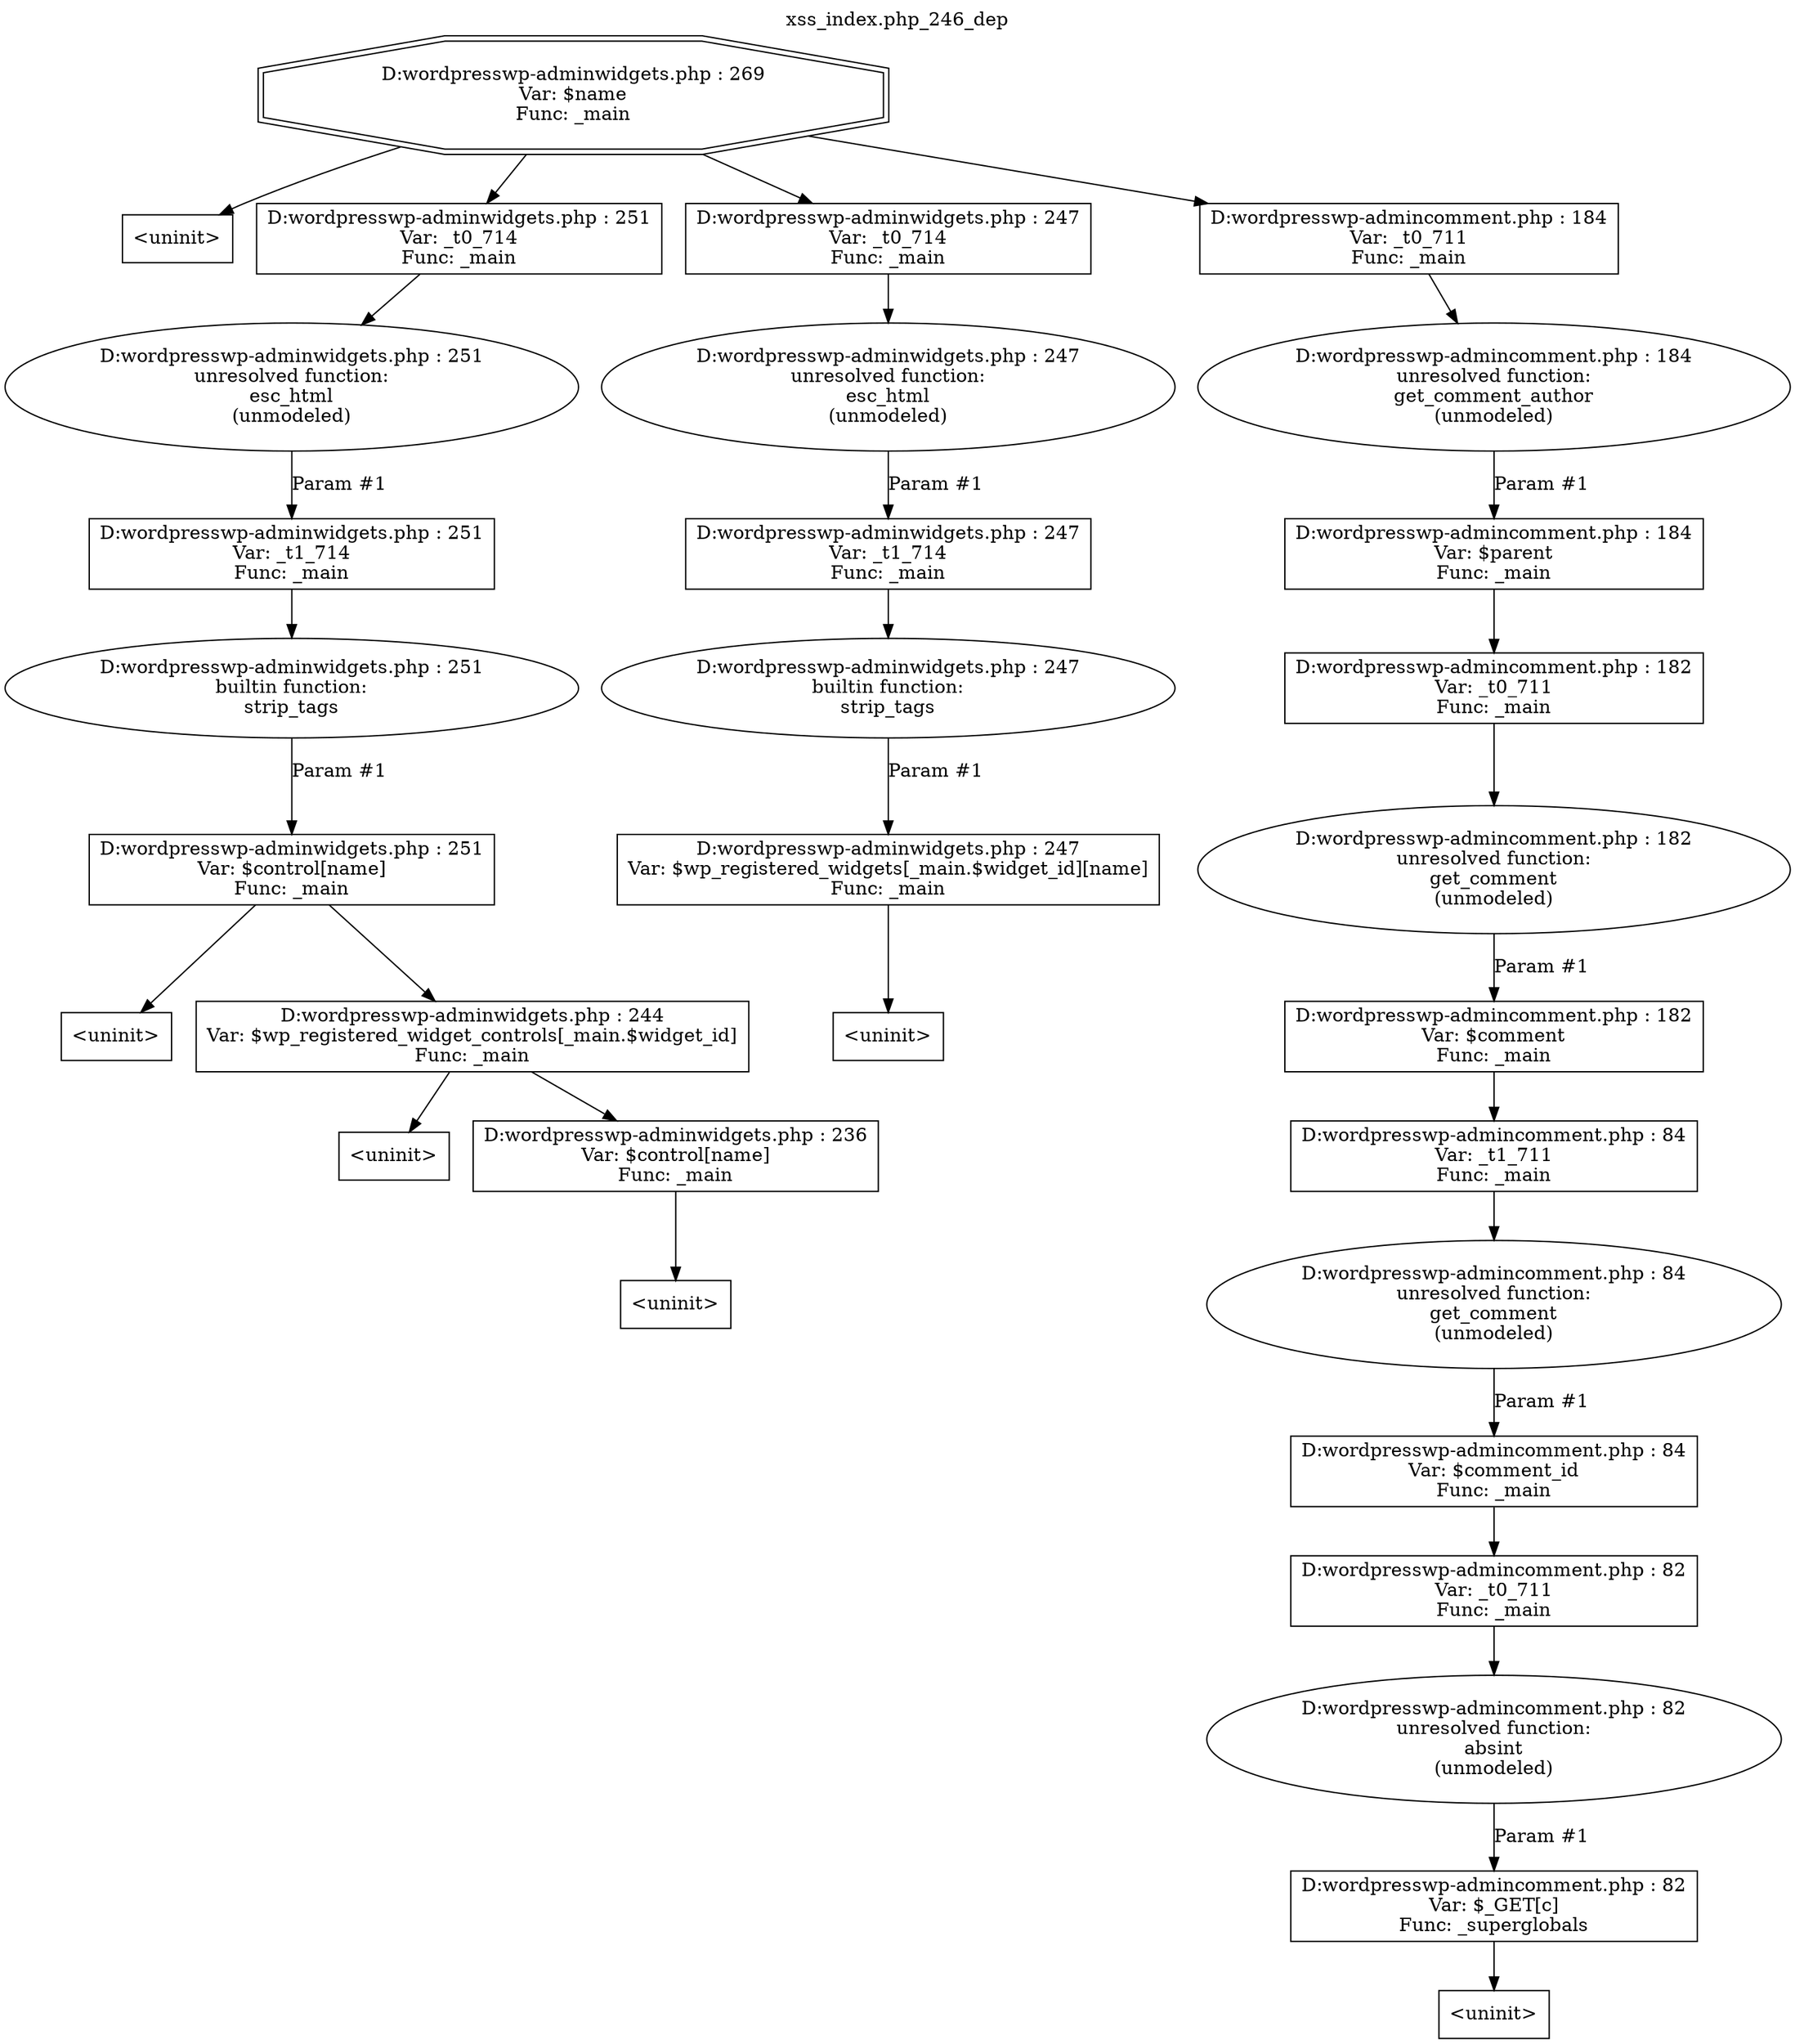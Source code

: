 digraph cfg {
  label="xss_index.php_246_dep";
  labelloc=t;
  n1 [shape=doubleoctagon, label="D:\wordpress\wp-admin\widgets.php : 269\nVar: $name\nFunc: _main\n"];
  n2 [shape=box, label="<uninit>"];
  n3 [shape=box, label="D:\wordpress\wp-admin\widgets.php : 251\nVar: _t0_714\nFunc: _main\n"];
  n4 [shape=ellipse, label="D:\wordpress\wp-admin\widgets.php : 251\nunresolved function:\nesc_html\n(unmodeled)\n"];
  n5 [shape=box, label="D:\wordpress\wp-admin\widgets.php : 251\nVar: _t1_714\nFunc: _main\n"];
  n6 [shape=ellipse, label="D:\wordpress\wp-admin\widgets.php : 251\nbuiltin function:\nstrip_tags\n"];
  n7 [shape=box, label="D:\wordpress\wp-admin\widgets.php : 251\nVar: $control[name]\nFunc: _main\n"];
  n8 [shape=box, label="<uninit>"];
  n9 [shape=box, label="D:\wordpress\wp-admin\widgets.php : 244\nVar: $wp_registered_widget_controls[_main.$widget_id]\nFunc: _main\n"];
  n10 [shape=box, label="<uninit>"];
  n11 [shape=box, label="D:\wordpress\wp-admin\widgets.php : 236\nVar: $control[name]\nFunc: _main\n"];
  n12 [shape=box, label="<uninit>"];
  n13 [shape=box, label="D:\wordpress\wp-admin\widgets.php : 247\nVar: _t0_714\nFunc: _main\n"];
  n14 [shape=ellipse, label="D:\wordpress\wp-admin\widgets.php : 247\nunresolved function:\nesc_html\n(unmodeled)\n"];
  n15 [shape=box, label="D:\wordpress\wp-admin\widgets.php : 247\nVar: _t1_714\nFunc: _main\n"];
  n16 [shape=ellipse, label="D:\wordpress\wp-admin\widgets.php : 247\nbuiltin function:\nstrip_tags\n"];
  n17 [shape=box, label="D:\wordpress\wp-admin\widgets.php : 247\nVar: $wp_registered_widgets[_main.$widget_id][name]\nFunc: _main\n"];
  n18 [shape=box, label="<uninit>"];
  n19 [shape=box, label="D:\wordpress\wp-admin\comment.php : 184\nVar: _t0_711\nFunc: _main\n"];
  n20 [shape=ellipse, label="D:\wordpress\wp-admin\comment.php : 184\nunresolved function:\nget_comment_author\n(unmodeled)\n"];
  n21 [shape=box, label="D:\wordpress\wp-admin\comment.php : 184\nVar: $parent\nFunc: _main\n"];
  n22 [shape=box, label="D:\wordpress\wp-admin\comment.php : 182\nVar: _t0_711\nFunc: _main\n"];
  n23 [shape=ellipse, label="D:\wordpress\wp-admin\comment.php : 182\nunresolved function:\nget_comment\n(unmodeled)\n"];
  n24 [shape=box, label="D:\wordpress\wp-admin\comment.php : 182\nVar: $comment\nFunc: _main\n"];
  n25 [shape=box, label="D:\wordpress\wp-admin\comment.php : 84\nVar: _t1_711\nFunc: _main\n"];
  n26 [shape=ellipse, label="D:\wordpress\wp-admin\comment.php : 84\nunresolved function:\nget_comment\n(unmodeled)\n"];
  n27 [shape=box, label="D:\wordpress\wp-admin\comment.php : 84\nVar: $comment_id\nFunc: _main\n"];
  n28 [shape=box, label="D:\wordpress\wp-admin\comment.php : 82\nVar: _t0_711\nFunc: _main\n"];
  n29 [shape=ellipse, label="D:\wordpress\wp-admin\comment.php : 82\nunresolved function:\nabsint\n(unmodeled)\n"];
  n30 [shape=box, label="D:\wordpress\wp-admin\comment.php : 82\nVar: $_GET[c]\nFunc: _superglobals\n"];
  n31 [shape=box, label="<uninit>"];
  n1 -> n2;
  n1 -> n3;
  n1 -> n13;
  n1 -> n19;
  n3 -> n4;
  n5 -> n6;
  n7 -> n8;
  n7 -> n9;
  n9 -> n10;
  n9 -> n11;
  n11 -> n12;
  n6 -> n7[label="Param #1"];
  n4 -> n5[label="Param #1"];
  n13 -> n14;
  n15 -> n16;
  n17 -> n18;
  n16 -> n17[label="Param #1"];
  n14 -> n15[label="Param #1"];
  n19 -> n20;
  n22 -> n23;
  n25 -> n26;
  n28 -> n29;
  n30 -> n31;
  n29 -> n30[label="Param #1"];
  n27 -> n28;
  n26 -> n27[label="Param #1"];
  n24 -> n25;
  n23 -> n24[label="Param #1"];
  n21 -> n22;
  n20 -> n21[label="Param #1"];
}
